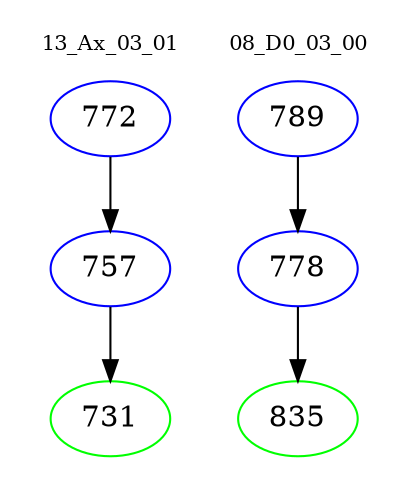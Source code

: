 digraph{
subgraph cluster_0 {
color = white
label = "13_Ax_03_01";
fontsize=10;
T0_772 [label="772", color="blue"]
T0_772 -> T0_757 [color="black"]
T0_757 [label="757", color="blue"]
T0_757 -> T0_731 [color="black"]
T0_731 [label="731", color="green"]
}
subgraph cluster_1 {
color = white
label = "08_D0_03_00";
fontsize=10;
T1_789 [label="789", color="blue"]
T1_789 -> T1_778 [color="black"]
T1_778 [label="778", color="blue"]
T1_778 -> T1_835 [color="black"]
T1_835 [label="835", color="green"]
}
}
